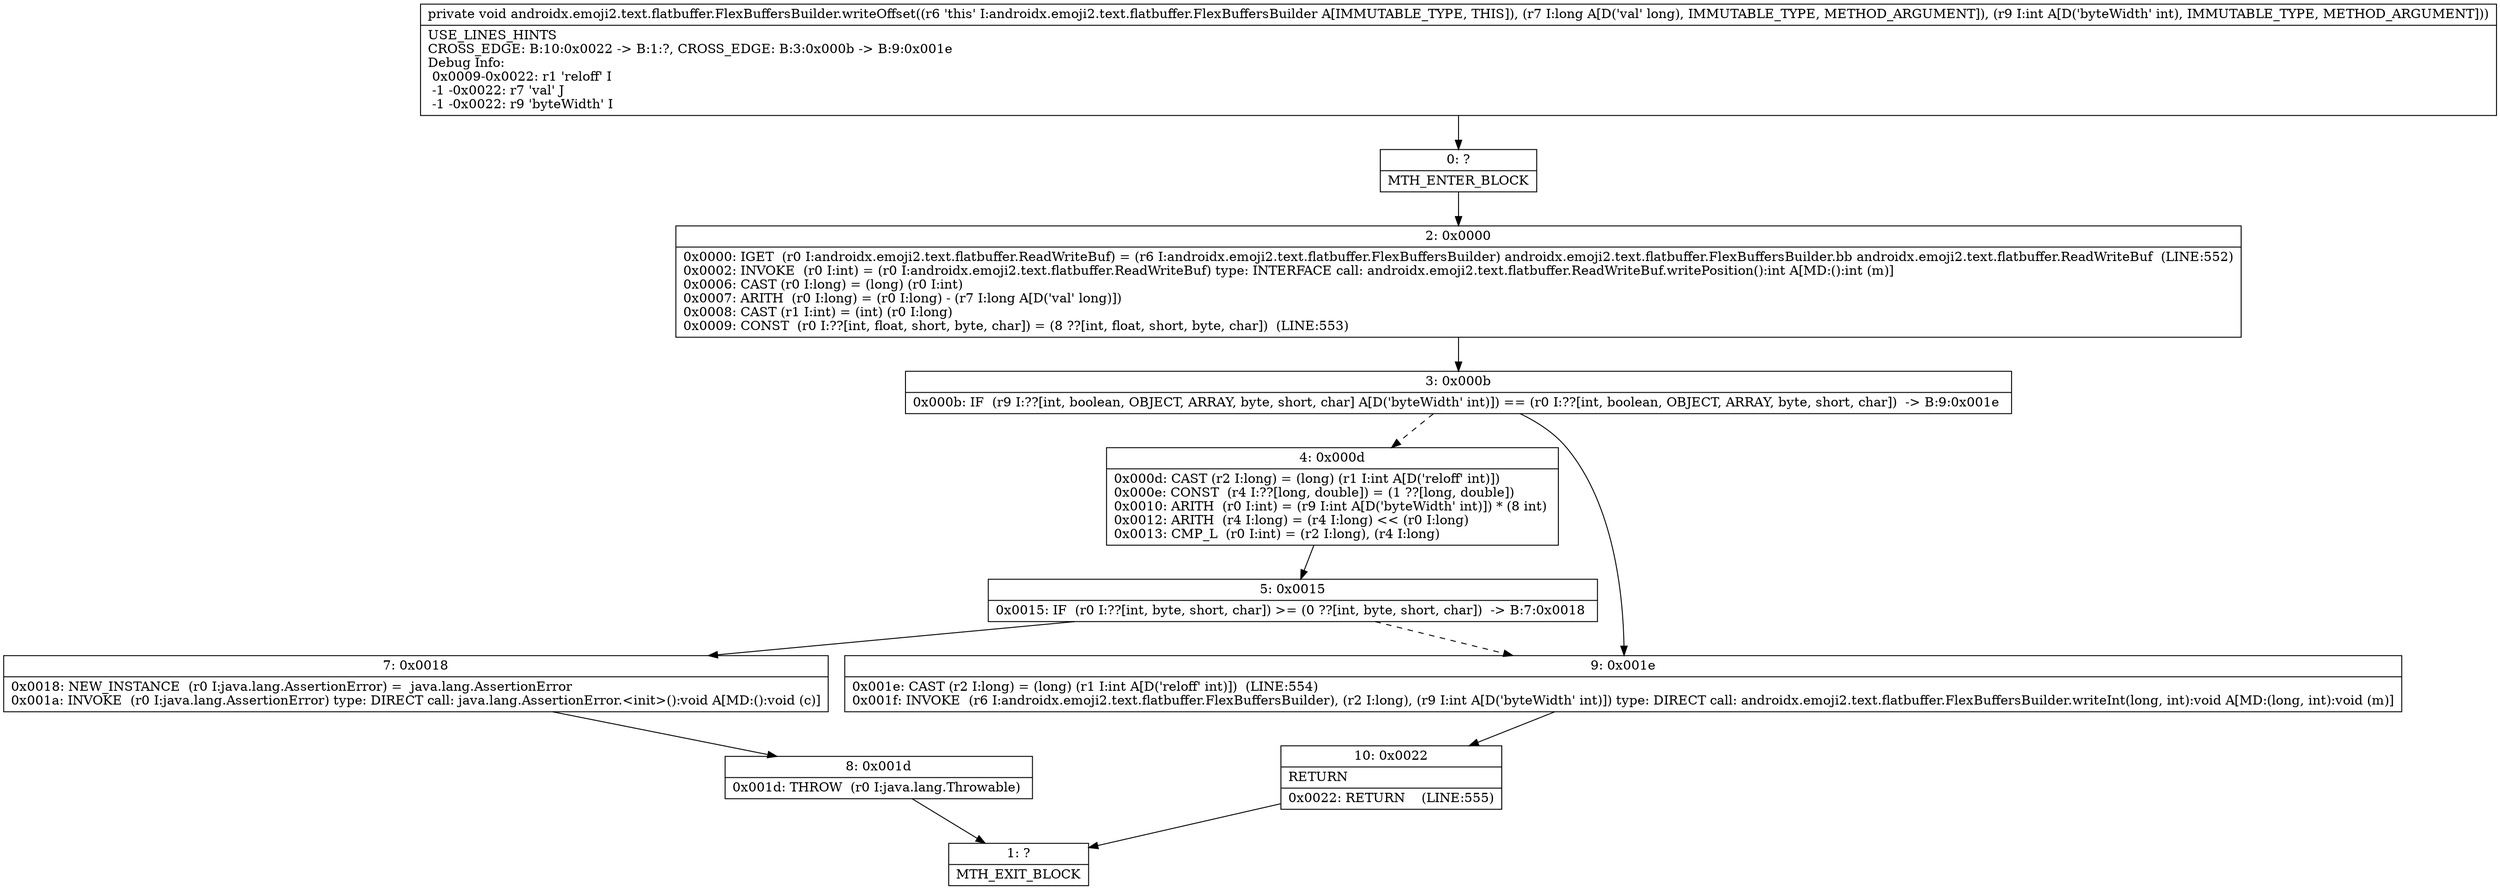 digraph "CFG forandroidx.emoji2.text.flatbuffer.FlexBuffersBuilder.writeOffset(JI)V" {
Node_0 [shape=record,label="{0\:\ ?|MTH_ENTER_BLOCK\l}"];
Node_2 [shape=record,label="{2\:\ 0x0000|0x0000: IGET  (r0 I:androidx.emoji2.text.flatbuffer.ReadWriteBuf) = (r6 I:androidx.emoji2.text.flatbuffer.FlexBuffersBuilder) androidx.emoji2.text.flatbuffer.FlexBuffersBuilder.bb androidx.emoji2.text.flatbuffer.ReadWriteBuf  (LINE:552)\l0x0002: INVOKE  (r0 I:int) = (r0 I:androidx.emoji2.text.flatbuffer.ReadWriteBuf) type: INTERFACE call: androidx.emoji2.text.flatbuffer.ReadWriteBuf.writePosition():int A[MD:():int (m)]\l0x0006: CAST (r0 I:long) = (long) (r0 I:int) \l0x0007: ARITH  (r0 I:long) = (r0 I:long) \- (r7 I:long A[D('val' long)]) \l0x0008: CAST (r1 I:int) = (int) (r0 I:long) \l0x0009: CONST  (r0 I:??[int, float, short, byte, char]) = (8 ??[int, float, short, byte, char])  (LINE:553)\l}"];
Node_3 [shape=record,label="{3\:\ 0x000b|0x000b: IF  (r9 I:??[int, boolean, OBJECT, ARRAY, byte, short, char] A[D('byteWidth' int)]) == (r0 I:??[int, boolean, OBJECT, ARRAY, byte, short, char])  \-\> B:9:0x001e \l}"];
Node_4 [shape=record,label="{4\:\ 0x000d|0x000d: CAST (r2 I:long) = (long) (r1 I:int A[D('reloff' int)]) \l0x000e: CONST  (r4 I:??[long, double]) = (1 ??[long, double]) \l0x0010: ARITH  (r0 I:int) = (r9 I:int A[D('byteWidth' int)]) * (8 int) \l0x0012: ARITH  (r4 I:long) = (r4 I:long) \<\< (r0 I:long) \l0x0013: CMP_L  (r0 I:int) = (r2 I:long), (r4 I:long) \l}"];
Node_5 [shape=record,label="{5\:\ 0x0015|0x0015: IF  (r0 I:??[int, byte, short, char]) \>= (0 ??[int, byte, short, char])  \-\> B:7:0x0018 \l}"];
Node_7 [shape=record,label="{7\:\ 0x0018|0x0018: NEW_INSTANCE  (r0 I:java.lang.AssertionError) =  java.lang.AssertionError \l0x001a: INVOKE  (r0 I:java.lang.AssertionError) type: DIRECT call: java.lang.AssertionError.\<init\>():void A[MD:():void (c)]\l}"];
Node_8 [shape=record,label="{8\:\ 0x001d|0x001d: THROW  (r0 I:java.lang.Throwable) \l}"];
Node_1 [shape=record,label="{1\:\ ?|MTH_EXIT_BLOCK\l}"];
Node_9 [shape=record,label="{9\:\ 0x001e|0x001e: CAST (r2 I:long) = (long) (r1 I:int A[D('reloff' int)])  (LINE:554)\l0x001f: INVOKE  (r6 I:androidx.emoji2.text.flatbuffer.FlexBuffersBuilder), (r2 I:long), (r9 I:int A[D('byteWidth' int)]) type: DIRECT call: androidx.emoji2.text.flatbuffer.FlexBuffersBuilder.writeInt(long, int):void A[MD:(long, int):void (m)]\l}"];
Node_10 [shape=record,label="{10\:\ 0x0022|RETURN\l|0x0022: RETURN    (LINE:555)\l}"];
MethodNode[shape=record,label="{private void androidx.emoji2.text.flatbuffer.FlexBuffersBuilder.writeOffset((r6 'this' I:androidx.emoji2.text.flatbuffer.FlexBuffersBuilder A[IMMUTABLE_TYPE, THIS]), (r7 I:long A[D('val' long), IMMUTABLE_TYPE, METHOD_ARGUMENT]), (r9 I:int A[D('byteWidth' int), IMMUTABLE_TYPE, METHOD_ARGUMENT]))  | USE_LINES_HINTS\lCROSS_EDGE: B:10:0x0022 \-\> B:1:?, CROSS_EDGE: B:3:0x000b \-\> B:9:0x001e\lDebug Info:\l  0x0009\-0x0022: r1 'reloff' I\l  \-1 \-0x0022: r7 'val' J\l  \-1 \-0x0022: r9 'byteWidth' I\l}"];
MethodNode -> Node_0;Node_0 -> Node_2;
Node_2 -> Node_3;
Node_3 -> Node_4[style=dashed];
Node_3 -> Node_9;
Node_4 -> Node_5;
Node_5 -> Node_7;
Node_5 -> Node_9[style=dashed];
Node_7 -> Node_8;
Node_8 -> Node_1;
Node_9 -> Node_10;
Node_10 -> Node_1;
}

